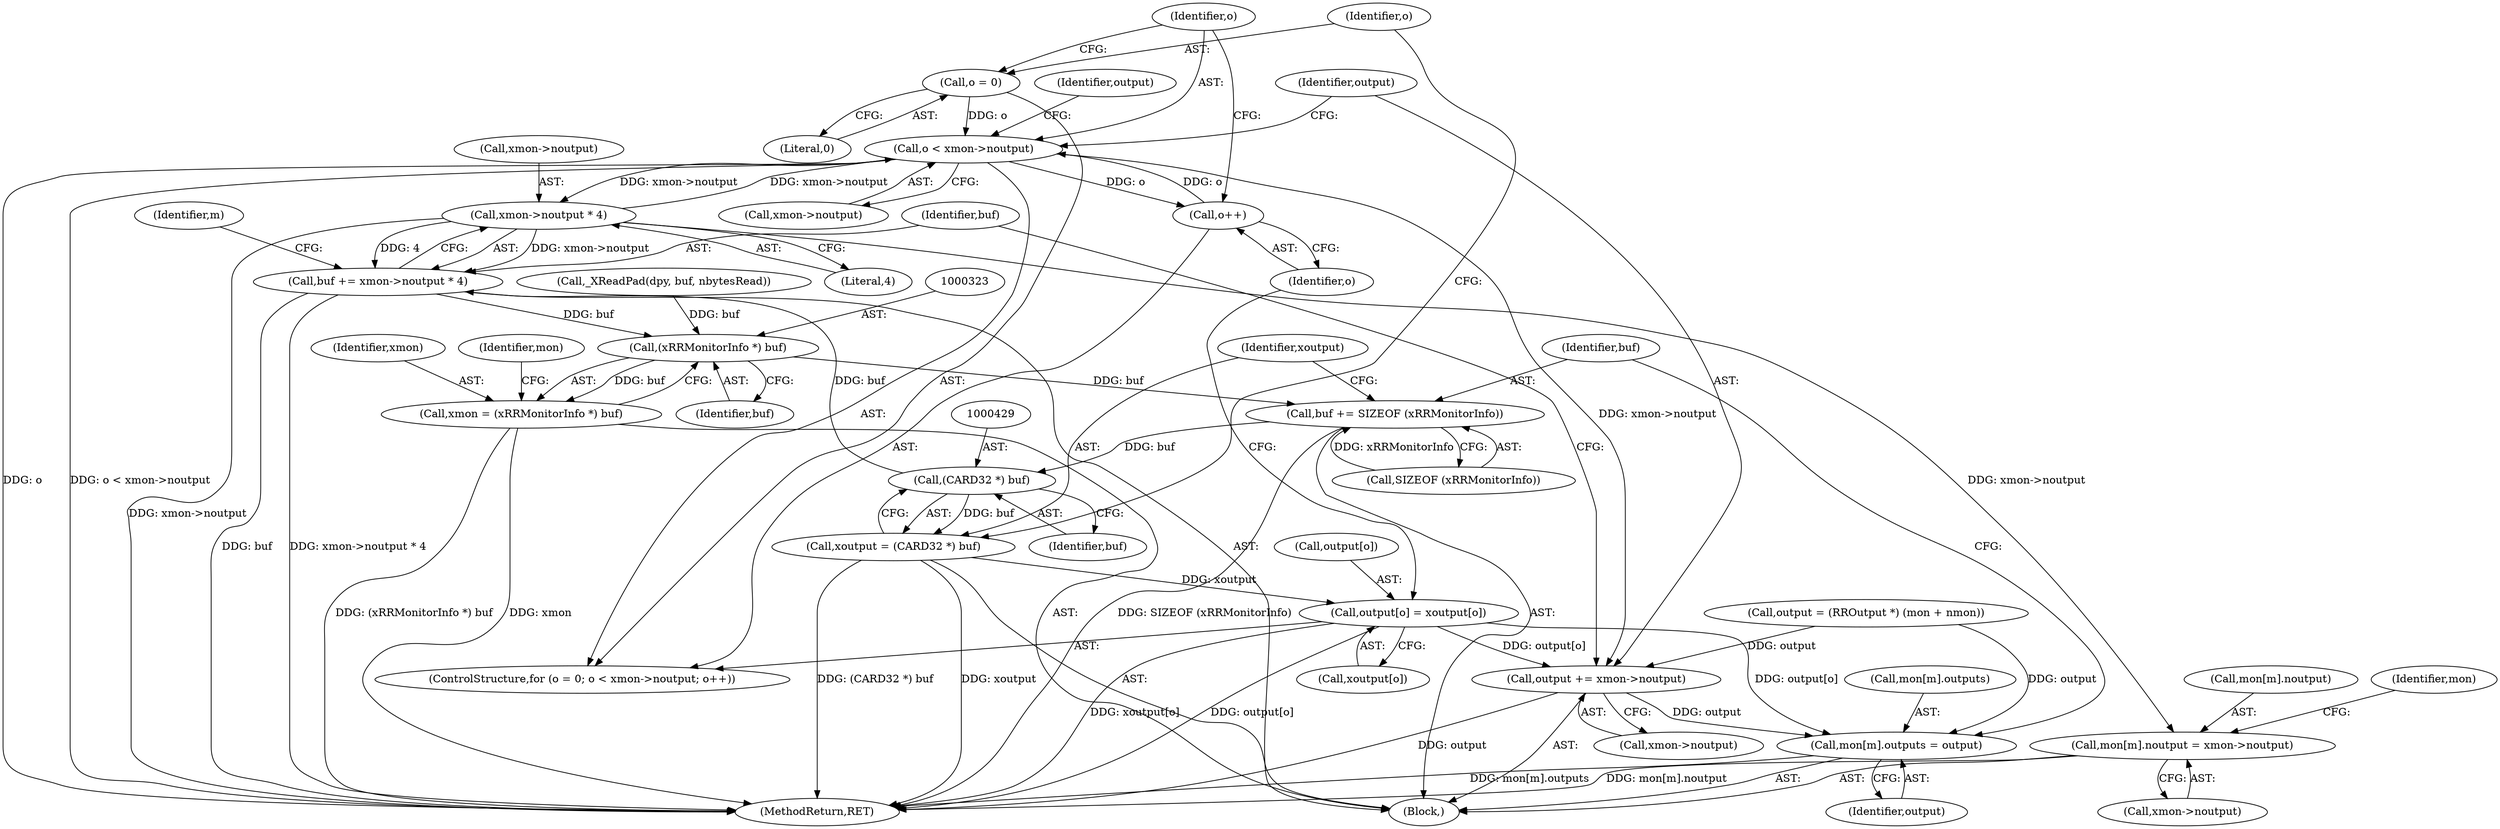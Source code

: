 digraph "0_libXrandr_a0df3e1c7728205e5c7650b2e6dce684139254a6@pointer" {
"1000435" [label="(Call,o < xmon->noutput)"];
"1000432" [label="(Call,o = 0)"];
"1000440" [label="(Call,o++)"];
"1000435" [label="(Call,o < xmon->noutput)"];
"1000456" [label="(Call,xmon->noutput * 4)"];
"1000449" [label="(Call,output += xmon->noutput)"];
"1000415" [label="(Call,mon[m].outputs = output)"];
"1000352" [label="(Call,mon[m].noutput = xmon->noutput)"];
"1000454" [label="(Call,buf += xmon->noutput * 4)"];
"1000322" [label="(Call,(xRRMonitorInfo *) buf)"];
"1000320" [label="(Call,xmon = (xRRMonitorInfo *) buf)"];
"1000422" [label="(Call,buf += SIZEOF (xRRMonitorInfo))"];
"1000428" [label="(Call,(CARD32 *) buf)"];
"1000426" [label="(Call,xoutput = (CARD32 *) buf)"];
"1000442" [label="(Call,output[o] = xoutput[o])"];
"1000421" [label="(Identifier,output)"];
"1000443" [label="(Call,output[o])"];
"1000423" [label="(Identifier,buf)"];
"1000451" [label="(Call,xmon->noutput)"];
"1000352" [label="(Call,mon[m].noutput = xmon->noutput)"];
"1000415" [label="(Call,mon[m].outputs = output)"];
"1000457" [label="(Call,xmon->noutput)"];
"1000450" [label="(Identifier,output)"];
"1000328" [label="(Identifier,mon)"];
"1000449" [label="(Call,output += xmon->noutput)"];
"1000358" [label="(Call,xmon->noutput)"];
"1000318" [label="(Identifier,m)"];
"1000424" [label="(Call,SIZEOF (xRRMonitorInfo))"];
"1000444" [label="(Identifier,output)"];
"1000440" [label="(Call,o++)"];
"1000319" [label="(Block,)"];
"1000427" [label="(Identifier,xoutput)"];
"1000463" [label="(MethodReturn,RET)"];
"1000324" [label="(Identifier,buf)"];
"1000460" [label="(Literal,4)"];
"1000416" [label="(Call,mon[m].outputs)"];
"1000441" [label="(Identifier,o)"];
"1000353" [label="(Call,mon[m].noutput)"];
"1000322" [label="(Call,(xRRMonitorInfo *) buf)"];
"1000422" [label="(Call,buf += SIZEOF (xRRMonitorInfo))"];
"1000455" [label="(Identifier,buf)"];
"1000456" [label="(Call,xmon->noutput * 4)"];
"1000437" [label="(Call,xmon->noutput)"];
"1000364" [label="(Identifier,mon)"];
"1000434" [label="(Literal,0)"];
"1000433" [label="(Identifier,o)"];
"1000431" [label="(ControlStructure,for (o = 0; o < xmon->noutput; o++))"];
"1000446" [label="(Call,xoutput[o])"];
"1000426" [label="(Call,xoutput = (CARD32 *) buf)"];
"1000435" [label="(Call,o < xmon->noutput)"];
"1000303" [label="(Call,output = (RROutput *) (mon + nmon))"];
"1000320" [label="(Call,xmon = (xRRMonitorInfo *) buf)"];
"1000442" [label="(Call,output[o] = xoutput[o])"];
"1000454" [label="(Call,buf += xmon->noutput * 4)"];
"1000299" [label="(Call,_XReadPad(dpy, buf, nbytesRead))"];
"1000432" [label="(Call,o = 0)"];
"1000321" [label="(Identifier,xmon)"];
"1000428" [label="(Call,(CARD32 *) buf)"];
"1000436" [label="(Identifier,o)"];
"1000430" [label="(Identifier,buf)"];
"1000435" -> "1000431"  [label="AST: "];
"1000435" -> "1000437"  [label="CFG: "];
"1000436" -> "1000435"  [label="AST: "];
"1000437" -> "1000435"  [label="AST: "];
"1000444" -> "1000435"  [label="CFG: "];
"1000450" -> "1000435"  [label="CFG: "];
"1000435" -> "1000463"  [label="DDG: o"];
"1000435" -> "1000463"  [label="DDG: o < xmon->noutput"];
"1000432" -> "1000435"  [label="DDG: o"];
"1000440" -> "1000435"  [label="DDG: o"];
"1000456" -> "1000435"  [label="DDG: xmon->noutput"];
"1000435" -> "1000440"  [label="DDG: o"];
"1000435" -> "1000449"  [label="DDG: xmon->noutput"];
"1000435" -> "1000456"  [label="DDG: xmon->noutput"];
"1000432" -> "1000431"  [label="AST: "];
"1000432" -> "1000434"  [label="CFG: "];
"1000433" -> "1000432"  [label="AST: "];
"1000434" -> "1000432"  [label="AST: "];
"1000436" -> "1000432"  [label="CFG: "];
"1000440" -> "1000431"  [label="AST: "];
"1000440" -> "1000441"  [label="CFG: "];
"1000441" -> "1000440"  [label="AST: "];
"1000436" -> "1000440"  [label="CFG: "];
"1000456" -> "1000454"  [label="AST: "];
"1000456" -> "1000460"  [label="CFG: "];
"1000457" -> "1000456"  [label="AST: "];
"1000460" -> "1000456"  [label="AST: "];
"1000454" -> "1000456"  [label="CFG: "];
"1000456" -> "1000463"  [label="DDG: xmon->noutput"];
"1000456" -> "1000352"  [label="DDG: xmon->noutput"];
"1000456" -> "1000454"  [label="DDG: xmon->noutput"];
"1000456" -> "1000454"  [label="DDG: 4"];
"1000449" -> "1000319"  [label="AST: "];
"1000449" -> "1000451"  [label="CFG: "];
"1000450" -> "1000449"  [label="AST: "];
"1000451" -> "1000449"  [label="AST: "];
"1000455" -> "1000449"  [label="CFG: "];
"1000449" -> "1000463"  [label="DDG: output"];
"1000449" -> "1000415"  [label="DDG: output"];
"1000442" -> "1000449"  [label="DDG: output[o]"];
"1000303" -> "1000449"  [label="DDG: output"];
"1000415" -> "1000319"  [label="AST: "];
"1000415" -> "1000421"  [label="CFG: "];
"1000416" -> "1000415"  [label="AST: "];
"1000421" -> "1000415"  [label="AST: "];
"1000423" -> "1000415"  [label="CFG: "];
"1000415" -> "1000463"  [label="DDG: mon[m].outputs"];
"1000442" -> "1000415"  [label="DDG: output[o]"];
"1000303" -> "1000415"  [label="DDG: output"];
"1000352" -> "1000319"  [label="AST: "];
"1000352" -> "1000358"  [label="CFG: "];
"1000353" -> "1000352"  [label="AST: "];
"1000358" -> "1000352"  [label="AST: "];
"1000364" -> "1000352"  [label="CFG: "];
"1000352" -> "1000463"  [label="DDG: mon[m].noutput"];
"1000454" -> "1000319"  [label="AST: "];
"1000455" -> "1000454"  [label="AST: "];
"1000318" -> "1000454"  [label="CFG: "];
"1000454" -> "1000463"  [label="DDG: buf"];
"1000454" -> "1000463"  [label="DDG: xmon->noutput * 4"];
"1000454" -> "1000322"  [label="DDG: buf"];
"1000428" -> "1000454"  [label="DDG: buf"];
"1000322" -> "1000320"  [label="AST: "];
"1000322" -> "1000324"  [label="CFG: "];
"1000323" -> "1000322"  [label="AST: "];
"1000324" -> "1000322"  [label="AST: "];
"1000320" -> "1000322"  [label="CFG: "];
"1000322" -> "1000320"  [label="DDG: buf"];
"1000299" -> "1000322"  [label="DDG: buf"];
"1000322" -> "1000422"  [label="DDG: buf"];
"1000320" -> "1000319"  [label="AST: "];
"1000321" -> "1000320"  [label="AST: "];
"1000328" -> "1000320"  [label="CFG: "];
"1000320" -> "1000463"  [label="DDG: (xRRMonitorInfo *) buf"];
"1000320" -> "1000463"  [label="DDG: xmon"];
"1000422" -> "1000319"  [label="AST: "];
"1000422" -> "1000424"  [label="CFG: "];
"1000423" -> "1000422"  [label="AST: "];
"1000424" -> "1000422"  [label="AST: "];
"1000427" -> "1000422"  [label="CFG: "];
"1000422" -> "1000463"  [label="DDG: SIZEOF (xRRMonitorInfo)"];
"1000424" -> "1000422"  [label="DDG: xRRMonitorInfo"];
"1000422" -> "1000428"  [label="DDG: buf"];
"1000428" -> "1000426"  [label="AST: "];
"1000428" -> "1000430"  [label="CFG: "];
"1000429" -> "1000428"  [label="AST: "];
"1000430" -> "1000428"  [label="AST: "];
"1000426" -> "1000428"  [label="CFG: "];
"1000428" -> "1000426"  [label="DDG: buf"];
"1000426" -> "1000319"  [label="AST: "];
"1000427" -> "1000426"  [label="AST: "];
"1000433" -> "1000426"  [label="CFG: "];
"1000426" -> "1000463"  [label="DDG: (CARD32 *) buf"];
"1000426" -> "1000463"  [label="DDG: xoutput"];
"1000426" -> "1000442"  [label="DDG: xoutput"];
"1000442" -> "1000431"  [label="AST: "];
"1000442" -> "1000446"  [label="CFG: "];
"1000443" -> "1000442"  [label="AST: "];
"1000446" -> "1000442"  [label="AST: "];
"1000441" -> "1000442"  [label="CFG: "];
"1000442" -> "1000463"  [label="DDG: output[o]"];
"1000442" -> "1000463"  [label="DDG: xoutput[o]"];
}
